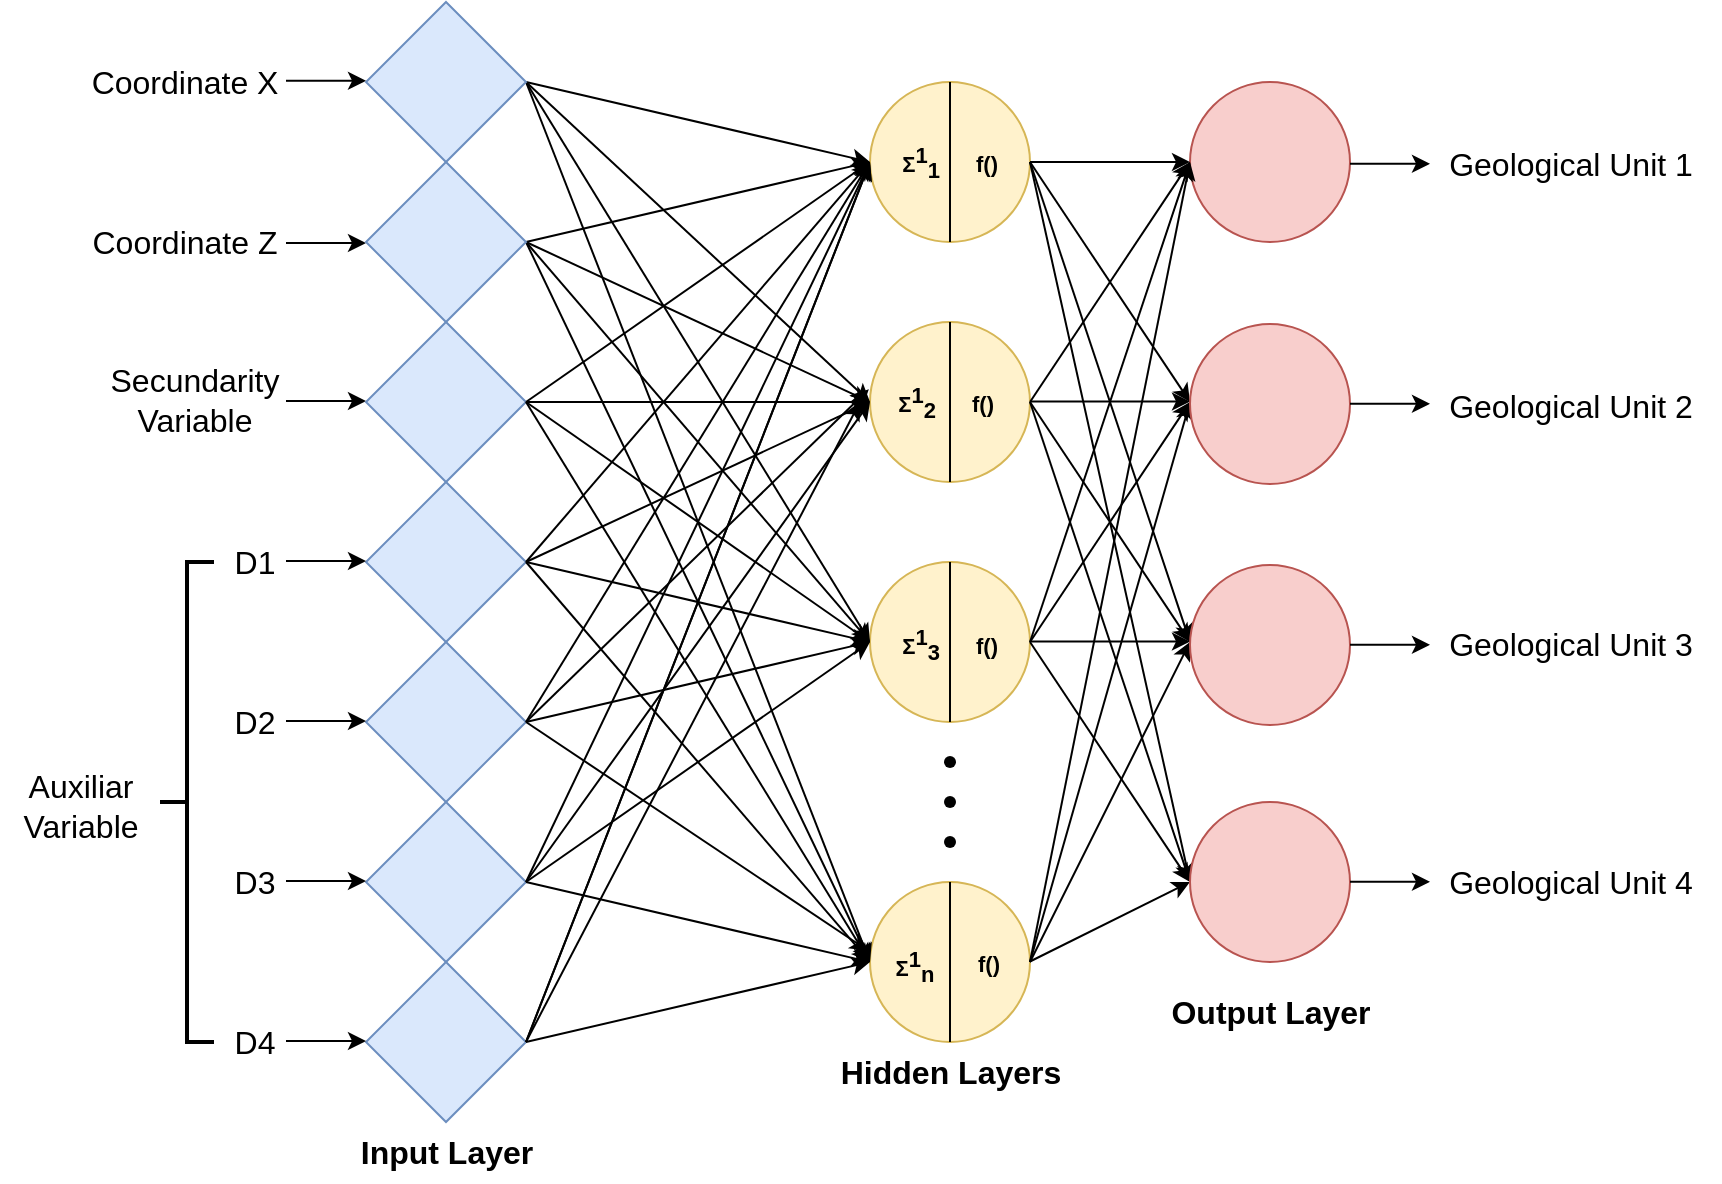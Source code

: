 <mxfile version="26.1.0">
  <diagram name="Página-1" id="CkdQ_40eLKM1FDib4vKP">
    <mxGraphModel dx="1325" dy="535" grid="1" gridSize="10" guides="1" tooltips="1" connect="1" arrows="1" fold="1" page="0" pageScale="1" pageWidth="827" pageHeight="1169" background="none" math="0" shadow="0">
      <root>
        <mxCell id="0" />
        <mxCell id="1" parent="0" />
        <mxCell id="4qIM2cVefQbF1bmY9J0a-3" value="" style="ellipse;whiteSpace=wrap;html=1;aspect=fixed;fillColor=#fff2cc;strokeColor=#d6b656;" parent="1" vertex="1">
          <mxGeometry x="295" y="200" width="80" height="80" as="geometry" />
        </mxCell>
        <mxCell id="4qIM2cVefQbF1bmY9J0a-4" value="" style="ellipse;whiteSpace=wrap;html=1;aspect=fixed;fillColor=#fff2cc;strokeColor=#d6b656;" parent="1" vertex="1">
          <mxGeometry x="295" y="80" width="80" height="80" as="geometry" />
        </mxCell>
        <mxCell id="4qIM2cVefQbF1bmY9J0a-5" value="" style="ellipse;whiteSpace=wrap;html=1;aspect=fixed;fillColor=#fff2cc;strokeColor=#d6b656;" parent="1" vertex="1">
          <mxGeometry x="295" y="320" width="80" height="80" as="geometry" />
        </mxCell>
        <mxCell id="4qIM2cVefQbF1bmY9J0a-6" value="" style="ellipse;whiteSpace=wrap;html=1;aspect=fixed;fillColor=#fff2cc;strokeColor=#d6b656;" parent="1" vertex="1">
          <mxGeometry x="295" y="480" width="80" height="80" as="geometry" />
        </mxCell>
        <mxCell id="4qIM2cVefQbF1bmY9J0a-19" value="" style="ellipse;whiteSpace=wrap;html=1;aspect=fixed;fillColor=#f8cecc;strokeColor=#b85450;" parent="1" vertex="1">
          <mxGeometry x="455" y="80" width="80" height="80" as="geometry" />
        </mxCell>
        <mxCell id="4qIM2cVefQbF1bmY9J0a-20" value="" style="endArrow=classic;html=1;rounded=0;exitX=1;exitY=0.5;exitDx=0;exitDy=0;entryX=0;entryY=0.5;entryDx=0;entryDy=0;" parent="1" source="FGVWQjZt9ewmgZoG4UvB-17" target="4qIM2cVefQbF1bmY9J0a-4" edge="1">
          <mxGeometry width="50" height="50" relative="1" as="geometry">
            <mxPoint x="200.0" y="160" as="sourcePoint" />
            <mxPoint x="440" y="170" as="targetPoint" />
          </mxGeometry>
        </mxCell>
        <mxCell id="4qIM2cVefQbF1bmY9J0a-21" value="" style="endArrow=classic;html=1;rounded=0;entryX=0;entryY=0.5;entryDx=0;entryDy=0;exitX=1;exitY=0.5;exitDx=0;exitDy=0;" parent="1" source="FGVWQjZt9ewmgZoG4UvB-17" target="4qIM2cVefQbF1bmY9J0a-6" edge="1">
          <mxGeometry width="50" height="50" relative="1" as="geometry">
            <mxPoint x="200" y="160" as="sourcePoint" />
            <mxPoint x="290" y="50" as="targetPoint" />
          </mxGeometry>
        </mxCell>
        <mxCell id="4qIM2cVefQbF1bmY9J0a-22" value="" style="endArrow=classic;html=1;rounded=0;exitX=1;exitY=0.5;exitDx=0;exitDy=0;entryX=0;entryY=0.5;entryDx=0;entryDy=0;" parent="1" source="FGVWQjZt9ewmgZoG4UvB-17" target="4qIM2cVefQbF1bmY9J0a-5" edge="1">
          <mxGeometry width="50" height="50" relative="1" as="geometry">
            <mxPoint x="200.0" y="160" as="sourcePoint" />
            <mxPoint x="300" y="60" as="targetPoint" />
          </mxGeometry>
        </mxCell>
        <mxCell id="4qIM2cVefQbF1bmY9J0a-23" value="" style="endArrow=classic;html=1;rounded=0;exitX=1;exitY=0.5;exitDx=0;exitDy=0;entryX=0;entryY=0.5;entryDx=0;entryDy=0;" parent="1" source="FGVWQjZt9ewmgZoG4UvB-17" target="4qIM2cVefQbF1bmY9J0a-3" edge="1">
          <mxGeometry width="50" height="50" relative="1" as="geometry">
            <mxPoint x="200.0" y="160" as="sourcePoint" />
            <mxPoint x="310" y="70" as="targetPoint" />
          </mxGeometry>
        </mxCell>
        <mxCell id="4qIM2cVefQbF1bmY9J0a-24" value="" style="endArrow=classic;html=1;rounded=0;exitX=1;exitY=0.5;exitDx=0;exitDy=0;entryX=0;entryY=0.5;entryDx=0;entryDy=0;" parent="1" source="FGVWQjZt9ewmgZoG4UvB-16" target="4qIM2cVefQbF1bmY9J0a-5" edge="1">
          <mxGeometry width="50" height="50" relative="1" as="geometry">
            <mxPoint x="200.0" y="280" as="sourcePoint" />
            <mxPoint x="290" y="50" as="targetPoint" />
          </mxGeometry>
        </mxCell>
        <mxCell id="4qIM2cVefQbF1bmY9J0a-25" value="" style="endArrow=classic;html=1;rounded=0;exitX=1;exitY=0.5;exitDx=0;exitDy=0;entryX=0;entryY=0.5;entryDx=0;entryDy=0;" parent="1" source="FGVWQjZt9ewmgZoG4UvB-16" target="4qIM2cVefQbF1bmY9J0a-6" edge="1">
          <mxGeometry width="50" height="50" relative="1" as="geometry">
            <mxPoint x="200.0" y="280" as="sourcePoint" />
            <mxPoint x="300" y="60" as="targetPoint" />
          </mxGeometry>
        </mxCell>
        <mxCell id="4qIM2cVefQbF1bmY9J0a-26" value="" style="endArrow=classic;html=1;rounded=0;exitX=1;exitY=0.5;exitDx=0;exitDy=0;entryX=0;entryY=0.5;entryDx=0;entryDy=0;" parent="1" source="FGVWQjZt9ewmgZoG4UvB-16" target="4qIM2cVefQbF1bmY9J0a-4" edge="1">
          <mxGeometry width="50" height="50" relative="1" as="geometry">
            <mxPoint x="200.0" y="280" as="sourcePoint" />
            <mxPoint x="310" y="70" as="targetPoint" />
          </mxGeometry>
        </mxCell>
        <mxCell id="4qIM2cVefQbF1bmY9J0a-27" value="" style="endArrow=classic;html=1;rounded=0;exitX=1;exitY=0.5;exitDx=0;exitDy=0;entryX=0;entryY=0.5;entryDx=0;entryDy=0;" parent="1" source="FGVWQjZt9ewmgZoG4UvB-16" target="4qIM2cVefQbF1bmY9J0a-3" edge="1">
          <mxGeometry width="50" height="50" relative="1" as="geometry">
            <mxPoint x="200.0" y="280" as="sourcePoint" />
            <mxPoint x="320" y="80" as="targetPoint" />
          </mxGeometry>
        </mxCell>
        <mxCell id="4qIM2cVefQbF1bmY9J0a-28" value="" style="endArrow=classic;html=1;rounded=0;exitX=1;exitY=0.5;exitDx=0;exitDy=0;entryX=0;entryY=0.5;entryDx=0;entryDy=0;" parent="1" source="4qIM2cVefQbF1bmY9J0a-4" edge="1">
          <mxGeometry width="50" height="50" relative="1" as="geometry">
            <mxPoint x="375" y="240" as="sourcePoint" />
            <mxPoint x="455.0" y="120" as="targetPoint" />
          </mxGeometry>
        </mxCell>
        <mxCell id="4qIM2cVefQbF1bmY9J0a-31" value="" style="endArrow=classic;html=1;rounded=0;exitX=1;exitY=0.5;exitDx=0;exitDy=0;entryX=0;entryY=0.5;entryDx=0;entryDy=0;" parent="1" edge="1">
          <mxGeometry width="50" height="50" relative="1" as="geometry">
            <mxPoint x="375" y="239.76" as="sourcePoint" />
            <mxPoint x="455" y="239.76" as="targetPoint" />
          </mxGeometry>
        </mxCell>
        <mxCell id="4qIM2cVefQbF1bmY9J0a-37" value="" style="endArrow=classic;html=1;rounded=0;exitX=1;exitY=0.5;exitDx=0;exitDy=0;entryX=0;entryY=0.5;entryDx=0;entryDy=0;" parent="1" edge="1">
          <mxGeometry width="50" height="50" relative="1" as="geometry">
            <mxPoint x="375" y="359.76" as="sourcePoint" />
            <mxPoint x="455" y="359.76" as="targetPoint" />
          </mxGeometry>
        </mxCell>
        <mxCell id="4qIM2cVefQbF1bmY9J0a-40" value="" style="endArrow=classic;html=1;rounded=0;exitX=1;exitY=0.5;exitDx=0;exitDy=0;entryX=0;entryY=0.5;entryDx=0;entryDy=0;" parent="1" target="FGVWQjZt9ewmgZoG4UvB-36" edge="1">
          <mxGeometry width="50" height="50" relative="1" as="geometry">
            <mxPoint x="375" y="519.76" as="sourcePoint" />
            <mxPoint x="450" y="480" as="targetPoint" />
          </mxGeometry>
        </mxCell>
        <mxCell id="4qIM2cVefQbF1bmY9J0a-44" value="" style="endArrow=classic;html=1;rounded=0;exitX=1;exitY=0.5;exitDx=0;exitDy=0;entryX=0;entryY=0.5;entryDx=0;entryDy=0;" parent="1" source="4qIM2cVefQbF1bmY9J0a-4" target="FGVWQjZt9ewmgZoG4UvB-36" edge="1">
          <mxGeometry width="50" height="50" relative="1" as="geometry">
            <mxPoint x="385" y="130" as="sourcePoint" />
            <mxPoint x="450" y="450" as="targetPoint" />
          </mxGeometry>
        </mxCell>
        <mxCell id="4qIM2cVefQbF1bmY9J0a-45" value="" style="endArrow=classic;html=1;rounded=0;entryX=0;entryY=0.5;entryDx=0;entryDy=0;exitX=1;exitY=0.5;exitDx=0;exitDy=0;" parent="1" source="4qIM2cVefQbF1bmY9J0a-4" edge="1">
          <mxGeometry width="50" height="50" relative="1" as="geometry">
            <mxPoint x="395" y="140" as="sourcePoint" />
            <mxPoint x="455.0" y="360.0" as="targetPoint" />
          </mxGeometry>
        </mxCell>
        <mxCell id="4qIM2cVefQbF1bmY9J0a-46" value="" style="endArrow=classic;html=1;rounded=0;exitX=1;exitY=0.5;exitDx=0;exitDy=0;entryX=0;entryY=0.5;entryDx=0;entryDy=0;" parent="1" source="4qIM2cVefQbF1bmY9J0a-4" edge="1">
          <mxGeometry width="50" height="50" relative="1" as="geometry">
            <mxPoint x="405" y="150" as="sourcePoint" />
            <mxPoint x="455.0" y="240" as="targetPoint" />
          </mxGeometry>
        </mxCell>
        <mxCell id="4qIM2cVefQbF1bmY9J0a-47" value="" style="endArrow=classic;html=1;rounded=0;exitX=1;exitY=0.5;exitDx=0;exitDy=0;entryX=0;entryY=0.5;entryDx=0;entryDy=0;" parent="1" source="4qIM2cVefQbF1bmY9J0a-3" edge="1">
          <mxGeometry width="50" height="50" relative="1" as="geometry">
            <mxPoint x="415" y="160" as="sourcePoint" />
            <mxPoint x="455.0" y="120" as="targetPoint" />
          </mxGeometry>
        </mxCell>
        <mxCell id="4qIM2cVefQbF1bmY9J0a-48" value="" style="endArrow=classic;html=1;rounded=0;exitX=1;exitY=0.5;exitDx=0;exitDy=0;entryX=0;entryY=0.5;entryDx=0;entryDy=0;" parent="1" source="4qIM2cVefQbF1bmY9J0a-3" target="FGVWQjZt9ewmgZoG4UvB-36" edge="1">
          <mxGeometry width="50" height="50" relative="1" as="geometry">
            <mxPoint x="425" y="170" as="sourcePoint" />
            <mxPoint x="450" y="460" as="targetPoint" />
          </mxGeometry>
        </mxCell>
        <mxCell id="4qIM2cVefQbF1bmY9J0a-49" value="" style="endArrow=classic;html=1;rounded=0;exitX=1;exitY=0.5;exitDx=0;exitDy=0;entryX=0;entryY=0.5;entryDx=0;entryDy=0;" parent="1" source="4qIM2cVefQbF1bmY9J0a-3" edge="1">
          <mxGeometry width="50" height="50" relative="1" as="geometry">
            <mxPoint x="435" y="180" as="sourcePoint" />
            <mxPoint x="455.0" y="360.0" as="targetPoint" />
          </mxGeometry>
        </mxCell>
        <mxCell id="4qIM2cVefQbF1bmY9J0a-52" value="" style="endArrow=classic;html=1;rounded=0;exitX=1;exitY=0.5;exitDx=0;exitDy=0;entryX=0;entryY=0.5;entryDx=0;entryDy=0;" parent="1" source="4qIM2cVefQbF1bmY9J0a-5" target="FGVWQjZt9ewmgZoG4UvB-36" edge="1">
          <mxGeometry width="50" height="50" relative="1" as="geometry">
            <mxPoint x="395" y="470" as="sourcePoint" />
            <mxPoint x="440" y="470" as="targetPoint" />
          </mxGeometry>
        </mxCell>
        <mxCell id="4qIM2cVefQbF1bmY9J0a-54" value="" style="endArrow=classic;html=1;rounded=0;exitX=1;exitY=0.5;exitDx=0;exitDy=0;entryX=0;entryY=0.5;entryDx=0;entryDy=0;" parent="1" source="4qIM2cVefQbF1bmY9J0a-5" edge="1">
          <mxGeometry width="50" height="50" relative="1" as="geometry">
            <mxPoint x="455" y="520" as="sourcePoint" />
            <mxPoint x="455.0" y="120" as="targetPoint" />
          </mxGeometry>
        </mxCell>
        <mxCell id="4qIM2cVefQbF1bmY9J0a-55" value="" style="endArrow=classic;html=1;rounded=0;exitX=1;exitY=0.5;exitDx=0;exitDy=0;entryX=0;entryY=0.5;entryDx=0;entryDy=0;" parent="1" source="4qIM2cVefQbF1bmY9J0a-5" edge="1">
          <mxGeometry width="50" height="50" relative="1" as="geometry">
            <mxPoint x="465" y="530" as="sourcePoint" />
            <mxPoint x="455.0" y="240" as="targetPoint" />
          </mxGeometry>
        </mxCell>
        <mxCell id="4qIM2cVefQbF1bmY9J0a-56" value="" style="endArrow=classic;html=1;rounded=0;exitX=1;exitY=0.5;exitDx=0;exitDy=0;entryX=0;entryY=0.5;entryDx=0;entryDy=0;" parent="1" source="4qIM2cVefQbF1bmY9J0a-6" edge="1">
          <mxGeometry width="50" height="50" relative="1" as="geometry">
            <mxPoint x="415" y="480" as="sourcePoint" />
            <mxPoint x="455.0" y="360.0" as="targetPoint" />
          </mxGeometry>
        </mxCell>
        <mxCell id="4qIM2cVefQbF1bmY9J0a-57" value="" style="endArrow=classic;html=1;rounded=0;exitX=1;exitY=0.5;exitDx=0;exitDy=0;entryX=0;entryY=0.5;entryDx=0;entryDy=0;" parent="1" source="4qIM2cVefQbF1bmY9J0a-6" edge="1">
          <mxGeometry width="50" height="50" relative="1" as="geometry">
            <mxPoint x="415" y="480" as="sourcePoint" />
            <mxPoint x="455.0" y="240" as="targetPoint" />
          </mxGeometry>
        </mxCell>
        <mxCell id="4qIM2cVefQbF1bmY9J0a-58" value="" style="endArrow=classic;html=1;rounded=0;exitX=1;exitY=0.5;exitDx=0;exitDy=0;entryX=0;entryY=0.5;entryDx=0;entryDy=0;" parent="1" source="4qIM2cVefQbF1bmY9J0a-6" edge="1">
          <mxGeometry width="50" height="50" relative="1" as="geometry">
            <mxPoint x="475" y="540" as="sourcePoint" />
            <mxPoint x="455.0" y="120" as="targetPoint" />
          </mxGeometry>
        </mxCell>
        <mxCell id="4qIM2cVefQbF1bmY9J0a-155" value="" style="shape=waypoint;sketch=0;fillStyle=solid;size=6;pointerEvents=1;points=[];fillColor=none;resizable=0;rotatable=0;perimeter=centerPerimeter;snapToPoint=1;" parent="1" vertex="1">
          <mxGeometry x="325" y="410" width="20" height="20" as="geometry" />
        </mxCell>
        <mxCell id="4qIM2cVefQbF1bmY9J0a-156" value="" style="shape=waypoint;sketch=0;fillStyle=solid;size=6;pointerEvents=1;points=[];fillColor=none;resizable=0;rotatable=0;perimeter=centerPerimeter;snapToPoint=1;" parent="1" vertex="1">
          <mxGeometry x="325" y="430" width="20" height="20" as="geometry" />
        </mxCell>
        <mxCell id="4qIM2cVefQbF1bmY9J0a-157" value="" style="shape=waypoint;sketch=0;fillStyle=solid;size=6;pointerEvents=1;points=[];fillColor=none;resizable=0;rotatable=0;perimeter=centerPerimeter;snapToPoint=1;" parent="1" vertex="1">
          <mxGeometry x="325" y="450" width="20" height="20" as="geometry" />
        </mxCell>
        <mxCell id="4qIM2cVefQbF1bmY9J0a-167" value="" style="endArrow=classic;html=1;rounded=0;entryX=0;entryY=0.5;entryDx=0;entryDy=0;" parent="1" edge="1">
          <mxGeometry width="50" height="50" relative="1" as="geometry">
            <mxPoint x="3" y="79.43" as="sourcePoint" />
            <mxPoint x="43.0" y="79.43" as="targetPoint" />
          </mxGeometry>
        </mxCell>
        <mxCell id="4qIM2cVefQbF1bmY9J0a-168" value="" style="endArrow=classic;html=1;rounded=0;entryX=0;entryY=0.5;entryDx=0;entryDy=0;" parent="1" edge="1">
          <mxGeometry width="50" height="50" relative="1" as="geometry">
            <mxPoint x="3" y="160.5" as="sourcePoint" />
            <mxPoint x="43" y="160.5" as="targetPoint" />
          </mxGeometry>
        </mxCell>
        <mxCell id="4qIM2cVefQbF1bmY9J0a-169" value="" style="endArrow=classic;html=1;rounded=0;entryX=0;entryY=0.5;entryDx=0;entryDy=0;" parent="1" edge="1">
          <mxGeometry width="50" height="50" relative="1" as="geometry">
            <mxPoint x="535" y="120.88" as="sourcePoint" />
            <mxPoint x="575" y="120.88" as="targetPoint" />
          </mxGeometry>
        </mxCell>
        <mxCell id="4qIM2cVefQbF1bmY9J0a-170" value="Input Layer" style="text;html=1;align=center;verticalAlign=middle;resizable=0;points=[];autosize=1;strokeColor=none;fillColor=none;fontSize=16;fontStyle=1" parent="1" vertex="1">
          <mxGeometry x="28" y="600" width="110" height="30" as="geometry" />
        </mxCell>
        <mxCell id="4qIM2cVefQbF1bmY9J0a-171" value="Hidden Layers" style="text;html=1;align=center;verticalAlign=middle;resizable=0;points=[];autosize=1;strokeColor=none;fillColor=none;fontSize=16;fontStyle=1" parent="1" vertex="1">
          <mxGeometry x="270" y="560" width="130" height="30" as="geometry" />
        </mxCell>
        <mxCell id="4qIM2cVefQbF1bmY9J0a-172" value="Output Layer" style="text;html=1;align=center;verticalAlign=middle;resizable=0;points=[];autosize=1;strokeColor=none;fillColor=none;fontSize=16;fontStyle=1" parent="1" vertex="1">
          <mxGeometry x="435" y="530" width="120" height="30" as="geometry" />
        </mxCell>
        <mxCell id="4qIM2cVefQbF1bmY9J0a-173" value="Coordinate X" style="text;html=1;align=center;verticalAlign=middle;resizable=0;points=[];autosize=1;strokeColor=none;fillColor=none;fontSize=16;" parent="1" vertex="1">
          <mxGeometry x="-104" y="64.5" width="111" height="31" as="geometry" />
        </mxCell>
        <mxCell id="4qIM2cVefQbF1bmY9J0a-174" value="Coordinate Z" style="text;html=1;align=center;verticalAlign=middle;resizable=0;points=[];autosize=1;strokeColor=none;fillColor=none;fontSize=16;" parent="1" vertex="1">
          <mxGeometry x="-104" y="144.5" width="111" height="31" as="geometry" />
        </mxCell>
        <mxCell id="4qIM2cVefQbF1bmY9J0a-175" value="Geological Unit 1" style="text;html=1;align=center;verticalAlign=middle;resizable=0;points=[];autosize=1;strokeColor=none;fillColor=none;fontSize=16;" parent="1" vertex="1">
          <mxGeometry x="570" y="106" width="150" height="30" as="geometry" />
        </mxCell>
        <mxCell id="RCf1zZOmux3i1M2k7Inm-12" value="" style="endArrow=none;html=1;rounded=0;entryX=0.5;entryY=0;entryDx=0;entryDy=0;exitX=0.5;exitY=1;exitDx=0;exitDy=0;" parent="1" source="4qIM2cVefQbF1bmY9J0a-4" target="4qIM2cVefQbF1bmY9J0a-4" edge="1">
          <mxGeometry width="50" height="50" relative="1" as="geometry">
            <mxPoint x="551" y="418" as="sourcePoint" />
            <mxPoint x="601" y="368" as="targetPoint" />
          </mxGeometry>
        </mxCell>
        <mxCell id="RCf1zZOmux3i1M2k7Inm-13" value="" style="endArrow=none;html=1;rounded=0;exitX=0.5;exitY=1;exitDx=0;exitDy=0;entryX=0.5;entryY=0;entryDx=0;entryDy=0;" parent="1" source="4qIM2cVefQbF1bmY9J0a-3" target="4qIM2cVefQbF1bmY9J0a-3" edge="1">
          <mxGeometry width="50" height="50" relative="1" as="geometry">
            <mxPoint x="332" y="280" as="sourcePoint" />
            <mxPoint x="338" y="220" as="targetPoint" />
          </mxGeometry>
        </mxCell>
        <mxCell id="RCf1zZOmux3i1M2k7Inm-15" value="" style="endArrow=none;html=1;rounded=0;exitX=0.5;exitY=1;exitDx=0;exitDy=0;entryX=0.5;entryY=0;entryDx=0;entryDy=0;" parent="1" source="4qIM2cVefQbF1bmY9J0a-5" target="4qIM2cVefQbF1bmY9J0a-5" edge="1">
          <mxGeometry width="50" height="50" relative="1" as="geometry">
            <mxPoint x="345" y="290" as="sourcePoint" />
            <mxPoint x="345" y="210" as="targetPoint" />
          </mxGeometry>
        </mxCell>
        <mxCell id="RCf1zZOmux3i1M2k7Inm-16" value="" style="endArrow=none;html=1;rounded=0;exitX=0.5;exitY=1;exitDx=0;exitDy=0;entryX=0.5;entryY=0;entryDx=0;entryDy=0;" parent="1" source="4qIM2cVefQbF1bmY9J0a-6" target="4qIM2cVefQbF1bmY9J0a-6" edge="1">
          <mxGeometry width="50" height="50" relative="1" as="geometry">
            <mxPoint x="355" y="300" as="sourcePoint" />
            <mxPoint x="355" y="220" as="targetPoint" />
          </mxGeometry>
        </mxCell>
        <mxCell id="RCf1zZOmux3i1M2k7Inm-29" value="&lt;font style=&quot;font-size: 11px;&quot;&gt;&lt;b style=&quot;font-size: 11px;&quot;&gt;&lt;span style=&quot;font-size: 11px;&quot;&gt;Σ&lt;sup style=&quot;font-size: 11px;&quot;&gt;1&lt;/sup&gt;&lt;/span&gt;&lt;span style=&quot;font-size: 11px;&quot;&gt;&lt;sub style=&quot;font-size: 11px;&quot;&gt;1&lt;/sub&gt;&lt;/span&gt;&lt;/b&gt;&lt;/font&gt;" style="text;html=1;align=center;verticalAlign=middle;resizable=0;points=[];autosize=1;strokeColor=none;fillColor=none;fontSize=11;" parent="1" vertex="1">
          <mxGeometry x="301" y="103.5" width="37" height="33" as="geometry" />
        </mxCell>
        <mxCell id="RCf1zZOmux3i1M2k7Inm-30" value="&lt;font style=&quot;font-size: 11px;&quot;&gt;&lt;b style=&quot;font-size: 11px;&quot;&gt;&lt;span style=&quot;font-size: 11px;&quot;&gt;Σ&lt;sup style=&quot;font-size: 11px;&quot;&gt;1&lt;/sup&gt;&lt;/span&gt;&lt;span style=&quot;font-size: 11px;&quot;&gt;&lt;sub style=&quot;font-size: 11px;&quot;&gt;2&lt;/sub&gt;&lt;/span&gt;&lt;/b&gt;&lt;/font&gt;" style="text;html=1;align=center;verticalAlign=middle;resizable=0;points=[];autosize=1;strokeColor=none;fillColor=none;fontSize=11;" parent="1" vertex="1">
          <mxGeometry x="299" y="223.5" width="37" height="33" as="geometry" />
        </mxCell>
        <mxCell id="RCf1zZOmux3i1M2k7Inm-31" value="&lt;font style=&quot;font-size: 11px;&quot;&gt;&lt;b style=&quot;font-size: 11px;&quot;&gt;&lt;span style=&quot;font-size: 11px;&quot;&gt;Σ&lt;sup style=&quot;font-size: 11px;&quot;&gt;1&lt;/sup&gt;&lt;/span&gt;&lt;span style=&quot;font-size: 11px;&quot;&gt;&lt;sub style=&quot;font-size: 11px;&quot;&gt;3&lt;/sub&gt;&lt;/span&gt;&lt;/b&gt;&lt;/font&gt;" style="text;html=1;align=center;verticalAlign=middle;resizable=0;points=[];autosize=1;strokeColor=none;fillColor=none;fontSize=11;" parent="1" vertex="1">
          <mxGeometry x="301" y="344" width="37" height="33" as="geometry" />
        </mxCell>
        <mxCell id="RCf1zZOmux3i1M2k7Inm-32" value="&lt;font style=&quot;font-size: 11px;&quot;&gt;&lt;b style=&quot;font-size: 11px;&quot;&gt;&lt;span style=&quot;font-size: 11px;&quot;&gt;Σ&lt;sup style=&quot;font-size: 11px;&quot;&gt;1&lt;/sup&gt;&lt;/span&gt;&lt;sub style=&quot;font-size: 11px;&quot;&gt;&lt;font style=&quot;font-size: 11px;&quot;&gt;n&lt;/font&gt;&lt;/sub&gt;&lt;/b&gt;&lt;/font&gt;" style="text;html=1;align=center;verticalAlign=middle;resizable=0;points=[];autosize=1;strokeColor=none;fillColor=none;fontSize=11;" parent="1" vertex="1">
          <mxGeometry x="297" y="506.5" width="40" height="30" as="geometry" />
        </mxCell>
        <mxCell id="RCf1zZOmux3i1M2k7Inm-45" value="&lt;span style=&quot;font-size: 11px;&quot;&gt;&lt;b style=&quot;font-size: 11px;&quot;&gt;f()&lt;/b&gt;&lt;/span&gt;" style="text;html=1;align=center;verticalAlign=middle;resizable=0;points=[];autosize=1;strokeColor=none;fillColor=none;fontSize=11;" parent="1" vertex="1">
          <mxGeometry x="338" y="108.5" width="29" height="25" as="geometry" />
        </mxCell>
        <mxCell id="RCf1zZOmux3i1M2k7Inm-46" value="&lt;b style=&quot;border-color: var(--border-color); font-size: 11px;&quot;&gt;f()&lt;/b&gt;" style="text;html=1;align=center;verticalAlign=middle;resizable=0;points=[];autosize=1;strokeColor=none;fillColor=none;fontSize=11;" parent="1" vertex="1">
          <mxGeometry x="336" y="228.5" width="29" height="25" as="geometry" />
        </mxCell>
        <mxCell id="RCf1zZOmux3i1M2k7Inm-47" value="&lt;b style=&quot;border-color: var(--border-color); font-size: 11px;&quot;&gt;f()&lt;/b&gt;" style="text;html=1;align=center;verticalAlign=middle;resizable=0;points=[];autosize=1;strokeColor=none;fillColor=none;fontSize=11;" parent="1" vertex="1">
          <mxGeometry x="338" y="349" width="29" height="25" as="geometry" />
        </mxCell>
        <mxCell id="RCf1zZOmux3i1M2k7Inm-48" value="&lt;b style=&quot;border-color: var(--border-color); font-size: 11px;&quot;&gt;f()&lt;/b&gt;" style="text;html=1;align=center;verticalAlign=middle;resizable=0;points=[];autosize=1;strokeColor=none;fillColor=none;fontSize=11;" parent="1" vertex="1">
          <mxGeometry x="339" y="508.5" width="29" height="25" as="geometry" />
        </mxCell>
        <mxCell id="FGVWQjZt9ewmgZoG4UvB-2" value="" style="rhombus;whiteSpace=wrap;html=1;fillColor=#dae8fc;strokeColor=#6c8ebf;" parent="1" vertex="1">
          <mxGeometry x="43" y="280" width="80" height="80" as="geometry" />
        </mxCell>
        <mxCell id="FGVWQjZt9ewmgZoG4UvB-10" value="" style="endArrow=classic;html=1;rounded=0;entryX=0;entryY=0.5;entryDx=0;entryDy=0;" parent="1" edge="1">
          <mxGeometry width="50" height="50" relative="1" as="geometry">
            <mxPoint x="3" y="239.5" as="sourcePoint" />
            <mxPoint x="43" y="239.5" as="targetPoint" />
          </mxGeometry>
        </mxCell>
        <mxCell id="FGVWQjZt9ewmgZoG4UvB-11" value="Secundarity&lt;div&gt;Variable&lt;/div&gt;" style="text;html=1;align=center;verticalAlign=middle;resizable=0;points=[];autosize=1;strokeColor=none;fillColor=none;fontSize=16;" parent="1" vertex="1">
          <mxGeometry x="-94.5" y="214" width="103" height="50" as="geometry" />
        </mxCell>
        <mxCell id="FGVWQjZt9ewmgZoG4UvB-12" value="" style="endArrow=classic;html=1;rounded=0;entryX=0;entryY=0.5;entryDx=0;entryDy=0;" parent="1" edge="1">
          <mxGeometry width="50" height="50" relative="1" as="geometry">
            <mxPoint x="3" y="319.5" as="sourcePoint" />
            <mxPoint x="43" y="319.5" as="targetPoint" />
          </mxGeometry>
        </mxCell>
        <mxCell id="FGVWQjZt9ewmgZoG4UvB-13" value="D1" style="text;html=1;align=center;verticalAlign=middle;resizable=0;points=[];autosize=1;strokeColor=none;fillColor=none;fontSize=16;" parent="1" vertex="1">
          <mxGeometry x="-33" y="305" width="40" height="30" as="geometry" />
        </mxCell>
        <mxCell id="FGVWQjZt9ewmgZoG4UvB-15" value="" style="rhombus;whiteSpace=wrap;html=1;fillColor=#dae8fc;strokeColor=#6c8ebf;" parent="1" vertex="1">
          <mxGeometry x="43" y="200" width="80" height="80" as="geometry" />
        </mxCell>
        <mxCell id="FGVWQjZt9ewmgZoG4UvB-16" value="" style="rhombus;whiteSpace=wrap;html=1;fillColor=#dae8fc;strokeColor=#6c8ebf;" parent="1" vertex="1">
          <mxGeometry x="43" y="120" width="80" height="80" as="geometry" />
        </mxCell>
        <mxCell id="FGVWQjZt9ewmgZoG4UvB-17" value="" style="rhombus;whiteSpace=wrap;html=1;fillColor=#dae8fc;strokeColor=#6c8ebf;" parent="1" vertex="1">
          <mxGeometry x="43" y="40" width="80" height="80" as="geometry" />
        </mxCell>
        <mxCell id="FGVWQjZt9ewmgZoG4UvB-20" value="" style="endArrow=classic;html=1;rounded=0;exitX=1;exitY=0.5;exitDx=0;exitDy=0;entryX=0;entryY=0.5;entryDx=0;entryDy=0;" parent="1" source="FGVWQjZt9ewmgZoG4UvB-15" target="4qIM2cVefQbF1bmY9J0a-6" edge="1">
          <mxGeometry width="50" height="50" relative="1" as="geometry">
            <mxPoint x="133" y="192" as="sourcePoint" />
            <mxPoint x="290" y="500" as="targetPoint" />
          </mxGeometry>
        </mxCell>
        <mxCell id="FGVWQjZt9ewmgZoG4UvB-21" value="" style="endArrow=classic;html=1;rounded=0;exitX=1;exitY=0.5;exitDx=0;exitDy=0;entryX=0;entryY=0.5;entryDx=0;entryDy=0;" parent="1" source="FGVWQjZt9ewmgZoG4UvB-15" target="4qIM2cVefQbF1bmY9J0a-5" edge="1">
          <mxGeometry width="50" height="50" relative="1" as="geometry">
            <mxPoint x="143" y="202" as="sourcePoint" />
            <mxPoint x="300" y="460" as="targetPoint" />
          </mxGeometry>
        </mxCell>
        <mxCell id="FGVWQjZt9ewmgZoG4UvB-22" value="" style="endArrow=classic;html=1;rounded=0;exitX=1;exitY=0.5;exitDx=0;exitDy=0;entryX=0;entryY=0.5;entryDx=0;entryDy=0;" parent="1" source="FGVWQjZt9ewmgZoG4UvB-15" target="4qIM2cVefQbF1bmY9J0a-3" edge="1">
          <mxGeometry width="50" height="50" relative="1" as="geometry">
            <mxPoint x="153" y="212" as="sourcePoint" />
            <mxPoint x="270" y="250" as="targetPoint" />
          </mxGeometry>
        </mxCell>
        <mxCell id="FGVWQjZt9ewmgZoG4UvB-23" value="" style="endArrow=classic;html=1;rounded=0;exitX=1;exitY=0.5;exitDx=0;exitDy=0;entryX=0;entryY=0.5;entryDx=0;entryDy=0;" parent="1" source="FGVWQjZt9ewmgZoG4UvB-15" target="4qIM2cVefQbF1bmY9J0a-4" edge="1">
          <mxGeometry width="50" height="50" relative="1" as="geometry">
            <mxPoint x="163" y="222" as="sourcePoint" />
            <mxPoint x="320" y="480" as="targetPoint" />
          </mxGeometry>
        </mxCell>
        <mxCell id="FGVWQjZt9ewmgZoG4UvB-24" value="" style="endArrow=classic;html=1;rounded=0;exitX=1;exitY=0.5;exitDx=0;exitDy=0;entryX=0;entryY=0.5;entryDx=0;entryDy=0;" parent="1" source="FGVWQjZt9ewmgZoG4UvB-2" target="4qIM2cVefQbF1bmY9J0a-6" edge="1">
          <mxGeometry width="50" height="50" relative="1" as="geometry">
            <mxPoint x="173" y="232" as="sourcePoint" />
            <mxPoint x="330" y="490" as="targetPoint" />
          </mxGeometry>
        </mxCell>
        <mxCell id="FGVWQjZt9ewmgZoG4UvB-25" value="" style="endArrow=classic;html=1;rounded=0;exitX=1;exitY=0.5;exitDx=0;exitDy=0;entryX=0;entryY=0.5;entryDx=0;entryDy=0;" parent="1" source="FGVWQjZt9ewmgZoG4UvB-2" target="4qIM2cVefQbF1bmY9J0a-5" edge="1">
          <mxGeometry width="50" height="50" relative="1" as="geometry">
            <mxPoint x="183" y="242" as="sourcePoint" />
            <mxPoint x="340" y="500" as="targetPoint" />
          </mxGeometry>
        </mxCell>
        <mxCell id="FGVWQjZt9ewmgZoG4UvB-26" value="" style="endArrow=classic;html=1;rounded=0;exitX=1;exitY=0.5;exitDx=0;exitDy=0;entryX=0;entryY=0.5;entryDx=0;entryDy=0;" parent="1" source="FGVWQjZt9ewmgZoG4UvB-2" target="4qIM2cVefQbF1bmY9J0a-3" edge="1">
          <mxGeometry width="50" height="50" relative="1" as="geometry">
            <mxPoint x="193" y="252" as="sourcePoint" />
            <mxPoint x="350" y="510" as="targetPoint" />
          </mxGeometry>
        </mxCell>
        <mxCell id="FGVWQjZt9ewmgZoG4UvB-27" value="" style="endArrow=classic;html=1;rounded=0;exitX=1;exitY=0.5;exitDx=0;exitDy=0;entryX=0;entryY=0.5;entryDx=0;entryDy=0;" parent="1" source="FGVWQjZt9ewmgZoG4UvB-2" target="4qIM2cVefQbF1bmY9J0a-4" edge="1">
          <mxGeometry width="50" height="50" relative="1" as="geometry">
            <mxPoint x="203" y="262" as="sourcePoint" />
            <mxPoint x="360" y="520" as="targetPoint" />
          </mxGeometry>
        </mxCell>
        <mxCell id="FGVWQjZt9ewmgZoG4UvB-34" value="" style="ellipse;whiteSpace=wrap;html=1;aspect=fixed;fillColor=#f8cecc;strokeColor=#b85450;" parent="1" vertex="1">
          <mxGeometry x="455" y="201" width="80" height="80" as="geometry" />
        </mxCell>
        <mxCell id="FGVWQjZt9ewmgZoG4UvB-35" value="" style="ellipse;whiteSpace=wrap;html=1;aspect=fixed;fillColor=#f8cecc;strokeColor=#b85450;" parent="1" vertex="1">
          <mxGeometry x="455" y="321.5" width="80" height="80" as="geometry" />
        </mxCell>
        <mxCell id="FGVWQjZt9ewmgZoG4UvB-36" value="" style="ellipse;whiteSpace=wrap;html=1;aspect=fixed;fillColor=#f8cecc;strokeColor=#b85450;" parent="1" vertex="1">
          <mxGeometry x="455" y="440" width="80" height="80" as="geometry" />
        </mxCell>
        <mxCell id="FGVWQjZt9ewmgZoG4UvB-39" value="" style="endArrow=classic;html=1;rounded=0;entryX=0;entryY=0.5;entryDx=0;entryDy=0;" parent="1" edge="1">
          <mxGeometry width="50" height="50" relative="1" as="geometry">
            <mxPoint x="535" y="240.88" as="sourcePoint" />
            <mxPoint x="575" y="240.88" as="targetPoint" />
          </mxGeometry>
        </mxCell>
        <mxCell id="FGVWQjZt9ewmgZoG4UvB-41" value="" style="endArrow=classic;html=1;rounded=0;entryX=0;entryY=0.5;entryDx=0;entryDy=0;" parent="1" edge="1">
          <mxGeometry width="50" height="50" relative="1" as="geometry">
            <mxPoint x="535" y="361.38" as="sourcePoint" />
            <mxPoint x="575" y="361.38" as="targetPoint" />
          </mxGeometry>
        </mxCell>
        <mxCell id="FGVWQjZt9ewmgZoG4UvB-43" value="" style="endArrow=classic;html=1;rounded=0;entryX=0;entryY=0.5;entryDx=0;entryDy=0;" parent="1" edge="1">
          <mxGeometry width="50" height="50" relative="1" as="geometry">
            <mxPoint x="535" y="479.88" as="sourcePoint" />
            <mxPoint x="575" y="479.88" as="targetPoint" />
          </mxGeometry>
        </mxCell>
        <mxCell id="FGVWQjZt9ewmgZoG4UvB-45" value="" style="rhombus;whiteSpace=wrap;html=1;fillColor=#dae8fc;strokeColor=#6c8ebf;" parent="1" vertex="1">
          <mxGeometry x="43" y="360" width="80" height="80" as="geometry" />
        </mxCell>
        <mxCell id="FGVWQjZt9ewmgZoG4UvB-46" value="" style="endArrow=classic;html=1;rounded=0;entryX=0;entryY=0.5;entryDx=0;entryDy=0;" parent="1" edge="1">
          <mxGeometry width="50" height="50" relative="1" as="geometry">
            <mxPoint x="3" y="399.5" as="sourcePoint" />
            <mxPoint x="43" y="399.5" as="targetPoint" />
          </mxGeometry>
        </mxCell>
        <mxCell id="FGVWQjZt9ewmgZoG4UvB-47" value="D2" style="text;html=1;align=center;verticalAlign=middle;resizable=0;points=[];autosize=1;strokeColor=none;fillColor=none;fontSize=16;" parent="1" vertex="1">
          <mxGeometry x="-33" y="385" width="40" height="30" as="geometry" />
        </mxCell>
        <mxCell id="FGVWQjZt9ewmgZoG4UvB-48" value="" style="rhombus;whiteSpace=wrap;html=1;fillColor=#dae8fc;strokeColor=#6c8ebf;" parent="1" vertex="1">
          <mxGeometry x="43" y="440" width="80" height="80" as="geometry" />
        </mxCell>
        <mxCell id="FGVWQjZt9ewmgZoG4UvB-49" value="" style="endArrow=classic;html=1;rounded=0;entryX=0;entryY=0.5;entryDx=0;entryDy=0;" parent="1" edge="1">
          <mxGeometry width="50" height="50" relative="1" as="geometry">
            <mxPoint x="3" y="479.5" as="sourcePoint" />
            <mxPoint x="43" y="479.5" as="targetPoint" />
          </mxGeometry>
        </mxCell>
        <mxCell id="FGVWQjZt9ewmgZoG4UvB-50" value="D3" style="text;html=1;align=center;verticalAlign=middle;resizable=0;points=[];autosize=1;strokeColor=none;fillColor=none;fontSize=16;" parent="1" vertex="1">
          <mxGeometry x="-33" y="465" width="40" height="30" as="geometry" />
        </mxCell>
        <mxCell id="FGVWQjZt9ewmgZoG4UvB-51" value="" style="rhombus;whiteSpace=wrap;html=1;fillColor=#dae8fc;strokeColor=#6c8ebf;" parent="1" vertex="1">
          <mxGeometry x="43" y="520" width="80" height="80" as="geometry" />
        </mxCell>
        <mxCell id="FGVWQjZt9ewmgZoG4UvB-52" value="" style="endArrow=classic;html=1;rounded=0;entryX=0;entryY=0.5;entryDx=0;entryDy=0;" parent="1" edge="1">
          <mxGeometry width="50" height="50" relative="1" as="geometry">
            <mxPoint x="3" y="559.5" as="sourcePoint" />
            <mxPoint x="43" y="559.5" as="targetPoint" />
          </mxGeometry>
        </mxCell>
        <mxCell id="FGVWQjZt9ewmgZoG4UvB-53" value="D4" style="text;html=1;align=center;verticalAlign=middle;resizable=0;points=[];autosize=1;strokeColor=none;fillColor=none;fontSize=16;" parent="1" vertex="1">
          <mxGeometry x="-33" y="545" width="40" height="30" as="geometry" />
        </mxCell>
        <mxCell id="fp-WoqwSif0-ZGopf9bZ-1" value="" style="endArrow=classic;html=1;rounded=0;exitX=1;exitY=0.5;exitDx=0;exitDy=0;entryX=-0.071;entryY=0.264;entryDx=0;entryDy=0;entryPerimeter=0;" parent="1" source="FGVWQjZt9ewmgZoG4UvB-45" target="RCf1zZOmux3i1M2k7Inm-32" edge="1">
          <mxGeometry width="50" height="50" relative="1" as="geometry">
            <mxPoint x="133" y="330" as="sourcePoint" />
            <mxPoint x="280" y="440" as="targetPoint" />
          </mxGeometry>
        </mxCell>
        <mxCell id="fp-WoqwSif0-ZGopf9bZ-2" value="" style="endArrow=classic;html=1;rounded=0;exitX=1;exitY=0.5;exitDx=0;exitDy=0;entryX=0;entryY=0.5;entryDx=0;entryDy=0;" parent="1" source="FGVWQjZt9ewmgZoG4UvB-45" target="4qIM2cVefQbF1bmY9J0a-5" edge="1">
          <mxGeometry width="50" height="50" relative="1" as="geometry">
            <mxPoint x="133" y="410" as="sourcePoint" />
            <mxPoint x="290" y="450" as="targetPoint" />
          </mxGeometry>
        </mxCell>
        <mxCell id="fp-WoqwSif0-ZGopf9bZ-3" value="" style="endArrow=classic;html=1;rounded=0;exitX=1;exitY=0.5;exitDx=0;exitDy=0;entryX=-0.007;entryY=0.42;entryDx=0;entryDy=0;entryPerimeter=0;" parent="1" source="FGVWQjZt9ewmgZoG4UvB-45" target="4qIM2cVefQbF1bmY9J0a-3" edge="1">
          <mxGeometry width="50" height="50" relative="1" as="geometry">
            <mxPoint x="143" y="420" as="sourcePoint" />
            <mxPoint x="300" y="460" as="targetPoint" />
          </mxGeometry>
        </mxCell>
        <mxCell id="fp-WoqwSif0-ZGopf9bZ-4" value="" style="endArrow=classic;html=1;rounded=0;exitX=1;exitY=0.5;exitDx=0;exitDy=0;entryX=0;entryY=0.5;entryDx=0;entryDy=0;" parent="1" source="FGVWQjZt9ewmgZoG4UvB-45" target="4qIM2cVefQbF1bmY9J0a-4" edge="1">
          <mxGeometry width="50" height="50" relative="1" as="geometry">
            <mxPoint x="153" y="430" as="sourcePoint" />
            <mxPoint x="310" y="470" as="targetPoint" />
          </mxGeometry>
        </mxCell>
        <mxCell id="fp-WoqwSif0-ZGopf9bZ-5" value="" style="endArrow=classic;html=1;rounded=0;exitX=1;exitY=0.5;exitDx=0;exitDy=0;entryX=0;entryY=0.5;entryDx=0;entryDy=0;" parent="1" source="FGVWQjZt9ewmgZoG4UvB-48" target="4qIM2cVefQbF1bmY9J0a-6" edge="1">
          <mxGeometry width="50" height="50" relative="1" as="geometry">
            <mxPoint x="163" y="440" as="sourcePoint" />
            <mxPoint x="320" y="480" as="targetPoint" />
          </mxGeometry>
        </mxCell>
        <mxCell id="fp-WoqwSif0-ZGopf9bZ-6" value="" style="endArrow=classic;html=1;rounded=0;exitX=1;exitY=0.5;exitDx=0;exitDy=0;entryX=0;entryY=0.5;entryDx=0;entryDy=0;" parent="1" source="FGVWQjZt9ewmgZoG4UvB-48" target="4qIM2cVefQbF1bmY9J0a-5" edge="1">
          <mxGeometry width="50" height="50" relative="1" as="geometry">
            <mxPoint x="173" y="450" as="sourcePoint" />
            <mxPoint x="330" y="490" as="targetPoint" />
          </mxGeometry>
        </mxCell>
        <mxCell id="fp-WoqwSif0-ZGopf9bZ-7" value="" style="endArrow=classic;html=1;rounded=0;exitX=1;exitY=0.5;exitDx=0;exitDy=0;entryX=-0.108;entryY=0.5;entryDx=0;entryDy=0;entryPerimeter=0;" parent="1" source="FGVWQjZt9ewmgZoG4UvB-48" target="RCf1zZOmux3i1M2k7Inm-30" edge="1">
          <mxGeometry width="50" height="50" relative="1" as="geometry">
            <mxPoint x="183" y="460" as="sourcePoint" />
            <mxPoint x="340" y="500" as="targetPoint" />
          </mxGeometry>
        </mxCell>
        <mxCell id="fp-WoqwSif0-ZGopf9bZ-8" value="" style="endArrow=classic;html=1;rounded=0;exitX=1;exitY=0.5;exitDx=0;exitDy=0;entryX=0;entryY=0.5;entryDx=0;entryDy=0;" parent="1" source="FGVWQjZt9ewmgZoG4UvB-48" target="4qIM2cVefQbF1bmY9J0a-4" edge="1">
          <mxGeometry width="50" height="50" relative="1" as="geometry">
            <mxPoint x="193" y="470" as="sourcePoint" />
            <mxPoint x="350" y="510" as="targetPoint" />
          </mxGeometry>
        </mxCell>
        <mxCell id="fp-WoqwSif0-ZGopf9bZ-9" value="" style="endArrow=classic;html=1;rounded=0;exitX=1;exitY=0.5;exitDx=0;exitDy=0;entryX=0;entryY=0.5;entryDx=0;entryDy=0;" parent="1" source="FGVWQjZt9ewmgZoG4UvB-51" target="4qIM2cVefQbF1bmY9J0a-6" edge="1">
          <mxGeometry width="50" height="50" relative="1" as="geometry">
            <mxPoint x="203" y="480" as="sourcePoint" />
            <mxPoint x="290" y="530" as="targetPoint" />
          </mxGeometry>
        </mxCell>
        <mxCell id="fp-WoqwSif0-ZGopf9bZ-10" value="" style="endArrow=classic;html=1;rounded=0;exitX=1;exitY=0.5;exitDx=0;exitDy=0;" parent="1" source="FGVWQjZt9ewmgZoG4UvB-51" edge="1">
          <mxGeometry width="50" height="50" relative="1" as="geometry">
            <mxPoint x="213" y="490" as="sourcePoint" />
            <mxPoint x="290" y="240" as="targetPoint" />
          </mxGeometry>
        </mxCell>
        <mxCell id="fp-WoqwSif0-ZGopf9bZ-11" value="" style="endArrow=classic;html=1;rounded=0;exitX=1;exitY=0.5;exitDx=0;exitDy=0;entryX=0;entryY=0.5;entryDx=0;entryDy=0;" parent="1" source="FGVWQjZt9ewmgZoG4UvB-51" target="4qIM2cVefQbF1bmY9J0a-4" edge="1">
          <mxGeometry width="50" height="50" relative="1" as="geometry">
            <mxPoint x="223" y="500" as="sourcePoint" />
            <mxPoint x="280" y="160" as="targetPoint" />
          </mxGeometry>
        </mxCell>
        <mxCell id="fp-WoqwSif0-ZGopf9bZ-12" value="" style="endArrow=classic;html=1;rounded=0;exitX=1;exitY=0.5;exitDx=0;exitDy=0;entryX=0;entryY=0.5;entryDx=0;entryDy=0;" parent="1" source="FGVWQjZt9ewmgZoG4UvB-51" target="4qIM2cVefQbF1bmY9J0a-4" edge="1">
          <mxGeometry width="50" height="50" relative="1" as="geometry">
            <mxPoint x="138" y="560" as="sourcePoint" />
            <mxPoint x="310" y="120" as="targetPoint" />
          </mxGeometry>
        </mxCell>
        <mxCell id="fp-WoqwSif0-ZGopf9bZ-14" value="" style="strokeWidth=2;html=1;shape=mxgraph.flowchart.annotation_2;align=left;labelPosition=right;pointerEvents=1;" parent="1" vertex="1">
          <mxGeometry x="-60" y="320" width="27" height="240" as="geometry" />
        </mxCell>
        <mxCell id="fp-WoqwSif0-ZGopf9bZ-15" value="Auxiliar&lt;div&gt;Variable&lt;/div&gt;" style="text;html=1;align=center;verticalAlign=middle;resizable=0;points=[];autosize=1;strokeColor=none;fillColor=none;fontSize=16;" parent="1" vertex="1">
          <mxGeometry x="-140" y="416.5" width="80" height="50" as="geometry" />
        </mxCell>
        <mxCell id="ZzaWuEjNu4GClE18ALnd-1" value="Geological Unit 2" style="text;html=1;align=center;verticalAlign=middle;resizable=0;points=[];autosize=1;strokeColor=none;fillColor=none;fontSize=16;" vertex="1" parent="1">
          <mxGeometry x="570" y="226.5" width="150" height="30" as="geometry" />
        </mxCell>
        <mxCell id="ZzaWuEjNu4GClE18ALnd-2" value="Geological Unit 3" style="text;html=1;align=center;verticalAlign=middle;resizable=0;points=[];autosize=1;strokeColor=none;fillColor=none;fontSize=16;" vertex="1" parent="1">
          <mxGeometry x="570" y="345.5" width="150" height="30" as="geometry" />
        </mxCell>
        <mxCell id="ZzaWuEjNu4GClE18ALnd-3" value="Geological Unit 4" style="text;html=1;align=center;verticalAlign=middle;resizable=0;points=[];autosize=1;strokeColor=none;fillColor=none;fontSize=16;" vertex="1" parent="1">
          <mxGeometry x="570" y="465" width="150" height="30" as="geometry" />
        </mxCell>
      </root>
    </mxGraphModel>
  </diagram>
</mxfile>
